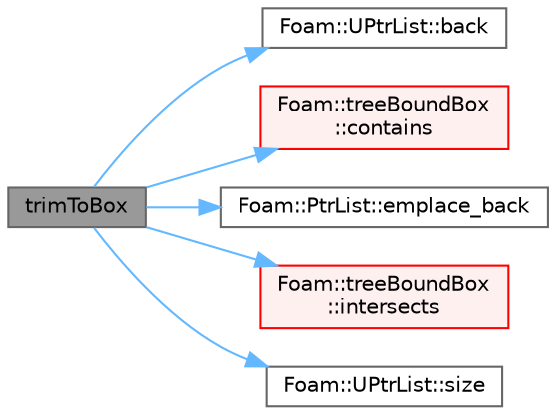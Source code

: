 digraph "trimToBox"
{
 // LATEX_PDF_SIZE
  bgcolor="transparent";
  edge [fontname=Helvetica,fontsize=10,labelfontname=Helvetica,labelfontsize=10];
  node [fontname=Helvetica,fontsize=10,shape=box,height=0.2,width=0.4];
  rankdir="LR";
  Node1 [id="Node000001",label="trimToBox",height=0.2,width=0.4,color="gray40", fillcolor="grey60", style="filled", fontcolor="black",tooltip=" "];
  Node1 -> Node2 [id="edge1_Node000001_Node000002",color="steelblue1",style="solid",tooltip=" "];
  Node2 [id="Node000002",label="Foam::UPtrList::back",height=0.2,width=0.4,color="grey40", fillcolor="white", style="filled",URL="$classFoam_1_1UPtrList.html#a4a557503c0b752dd1bd74295f499129f",tooltip=" "];
  Node1 -> Node3 [id="edge2_Node000001_Node000003",color="steelblue1",style="solid",tooltip=" "];
  Node3 [id="Node000003",label="Foam::treeBoundBox\l::contains",height=0.2,width=0.4,color="red", fillcolor="#FFF0F0", style="filled",URL="$classFoam_1_1treeBoundBox.html#aa96ed9af340918c3eda38f16e1d3ff80",tooltip=" "];
  Node1 -> Node6 [id="edge3_Node000001_Node000006",color="steelblue1",style="solid",tooltip=" "];
  Node6 [id="Node000006",label="Foam::PtrList::emplace_back",height=0.2,width=0.4,color="grey40", fillcolor="white", style="filled",URL="$classFoam_1_1PtrList.html#a3b0f4f782c68271bac6ef31dacade58e",tooltip=" "];
  Node1 -> Node7 [id="edge4_Node000001_Node000007",color="steelblue1",style="solid",tooltip=" "];
  Node7 [id="Node000007",label="Foam::treeBoundBox\l::intersects",height=0.2,width=0.4,color="red", fillcolor="#FFF0F0", style="filled",URL="$classFoam_1_1treeBoundBox.html#a7f2d8860a14160c2474f35e362a9b149",tooltip=" "];
  Node1 -> Node13 [id="edge5_Node000001_Node000013",color="steelblue1",style="solid",tooltip=" "];
  Node13 [id="Node000013",label="Foam::UPtrList::size",height=0.2,width=0.4,color="grey40", fillcolor="white", style="filled",URL="$classFoam_1_1UPtrList.html#a95603446b248fe1ecf5dc59bcc2eaff0",tooltip=" "];
}
